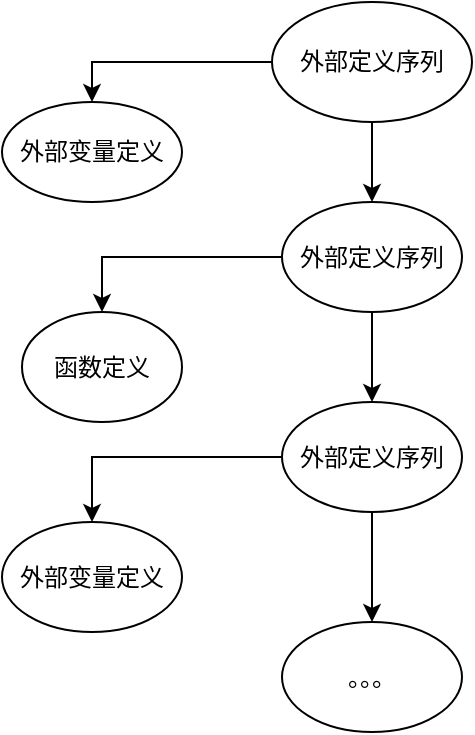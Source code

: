 <mxfile version="21.7.5" type="device">
  <diagram name="第 1 页" id="1oMsVFiBbRYVfmmcZz7F">
    <mxGraphModel dx="1239" dy="1904" grid="1" gridSize="10" guides="1" tooltips="1" connect="1" arrows="1" fold="1" page="1" pageScale="1" pageWidth="827" pageHeight="1169" math="0" shadow="0">
      <root>
        <mxCell id="0" />
        <mxCell id="1" parent="0" />
        <mxCell id="hRdH6rzwgM6ZrKGUw40h-21" style="edgeStyle=orthogonalEdgeStyle;rounded=0;orthogonalLoop=1;jettySize=auto;html=1;entryX=0.5;entryY=0;entryDx=0;entryDy=0;" edge="1" parent="1" source="hRdH6rzwgM6ZrKGUw40h-2" target="hRdH6rzwgM6ZrKGUw40h-5">
          <mxGeometry relative="1" as="geometry" />
        </mxCell>
        <mxCell id="hRdH6rzwgM6ZrKGUw40h-22" style="edgeStyle=orthogonalEdgeStyle;rounded=0;orthogonalLoop=1;jettySize=auto;html=1;exitX=0.5;exitY=1;exitDx=0;exitDy=0;entryX=0.5;entryY=0;entryDx=0;entryDy=0;" edge="1" parent="1" source="hRdH6rzwgM6ZrKGUw40h-2" target="hRdH6rzwgM6ZrKGUw40h-9">
          <mxGeometry relative="1" as="geometry" />
        </mxCell>
        <mxCell id="hRdH6rzwgM6ZrKGUw40h-2" value="外部定义序列" style="ellipse;whiteSpace=wrap;html=1;" vertex="1" parent="1">
          <mxGeometry x="645" y="-1000" width="100" height="60" as="geometry" />
        </mxCell>
        <mxCell id="hRdH6rzwgM6ZrKGUw40h-5" value="外部变量定义" style="ellipse;whiteSpace=wrap;html=1;" vertex="1" parent="1">
          <mxGeometry x="510" y="-950" width="90" height="50" as="geometry" />
        </mxCell>
        <mxCell id="hRdH6rzwgM6ZrKGUw40h-16" value="" style="edgeStyle=orthogonalEdgeStyle;rounded=0;orthogonalLoop=1;jettySize=auto;html=1;" edge="1" parent="1" source="hRdH6rzwgM6ZrKGUw40h-9" target="hRdH6rzwgM6ZrKGUw40h-15">
          <mxGeometry relative="1" as="geometry" />
        </mxCell>
        <mxCell id="hRdH6rzwgM6ZrKGUw40h-24" style="edgeStyle=orthogonalEdgeStyle;rounded=0;orthogonalLoop=1;jettySize=auto;html=1;exitX=0;exitY=0.5;exitDx=0;exitDy=0;entryX=0.5;entryY=0;entryDx=0;entryDy=0;" edge="1" parent="1" source="hRdH6rzwgM6ZrKGUw40h-9" target="hRdH6rzwgM6ZrKGUw40h-13">
          <mxGeometry relative="1" as="geometry" />
        </mxCell>
        <mxCell id="hRdH6rzwgM6ZrKGUw40h-9" value="外部定义序列" style="ellipse;whiteSpace=wrap;html=1;" vertex="1" parent="1">
          <mxGeometry x="650" y="-900" width="90" height="55" as="geometry" />
        </mxCell>
        <mxCell id="hRdH6rzwgM6ZrKGUw40h-13" value="函数定义" style="ellipse;whiteSpace=wrap;html=1;" vertex="1" parent="1">
          <mxGeometry x="520" y="-845" width="80" height="55" as="geometry" />
        </mxCell>
        <mxCell id="hRdH6rzwgM6ZrKGUw40h-18" value="" style="edgeStyle=orthogonalEdgeStyle;rounded=0;orthogonalLoop=1;jettySize=auto;html=1;" edge="1" parent="1" source="hRdH6rzwgM6ZrKGUw40h-15" target="hRdH6rzwgM6ZrKGUw40h-17">
          <mxGeometry relative="1" as="geometry" />
        </mxCell>
        <mxCell id="hRdH6rzwgM6ZrKGUw40h-20" value="" style="edgeStyle=orthogonalEdgeStyle;rounded=0;orthogonalLoop=1;jettySize=auto;html=1;" edge="1" parent="1" source="hRdH6rzwgM6ZrKGUw40h-15" target="hRdH6rzwgM6ZrKGUw40h-19">
          <mxGeometry relative="1" as="geometry" />
        </mxCell>
        <mxCell id="hRdH6rzwgM6ZrKGUw40h-15" value="外部定义序列" style="ellipse;whiteSpace=wrap;html=1;" vertex="1" parent="1">
          <mxGeometry x="650" y="-800" width="90" height="55" as="geometry" />
        </mxCell>
        <mxCell id="hRdH6rzwgM6ZrKGUw40h-17" value="外部变量定义" style="ellipse;whiteSpace=wrap;html=1;" vertex="1" parent="1">
          <mxGeometry x="510" y="-740" width="90" height="55" as="geometry" />
        </mxCell>
        <mxCell id="hRdH6rzwgM6ZrKGUw40h-19" value="。。。" style="ellipse;whiteSpace=wrap;html=1;" vertex="1" parent="1">
          <mxGeometry x="650" y="-690" width="90" height="55" as="geometry" />
        </mxCell>
      </root>
    </mxGraphModel>
  </diagram>
</mxfile>
